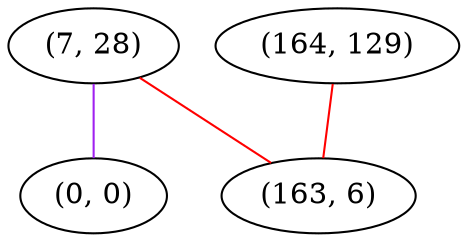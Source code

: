graph "" {
"(7, 28)";
"(0, 0)";
"(164, 129)";
"(163, 6)";
"(7, 28)" -- "(0, 0)"  [color=purple, key=0, weight=4];
"(7, 28)" -- "(163, 6)"  [color=red, key=0, weight=1];
"(164, 129)" -- "(163, 6)"  [color=red, key=0, weight=1];
}
